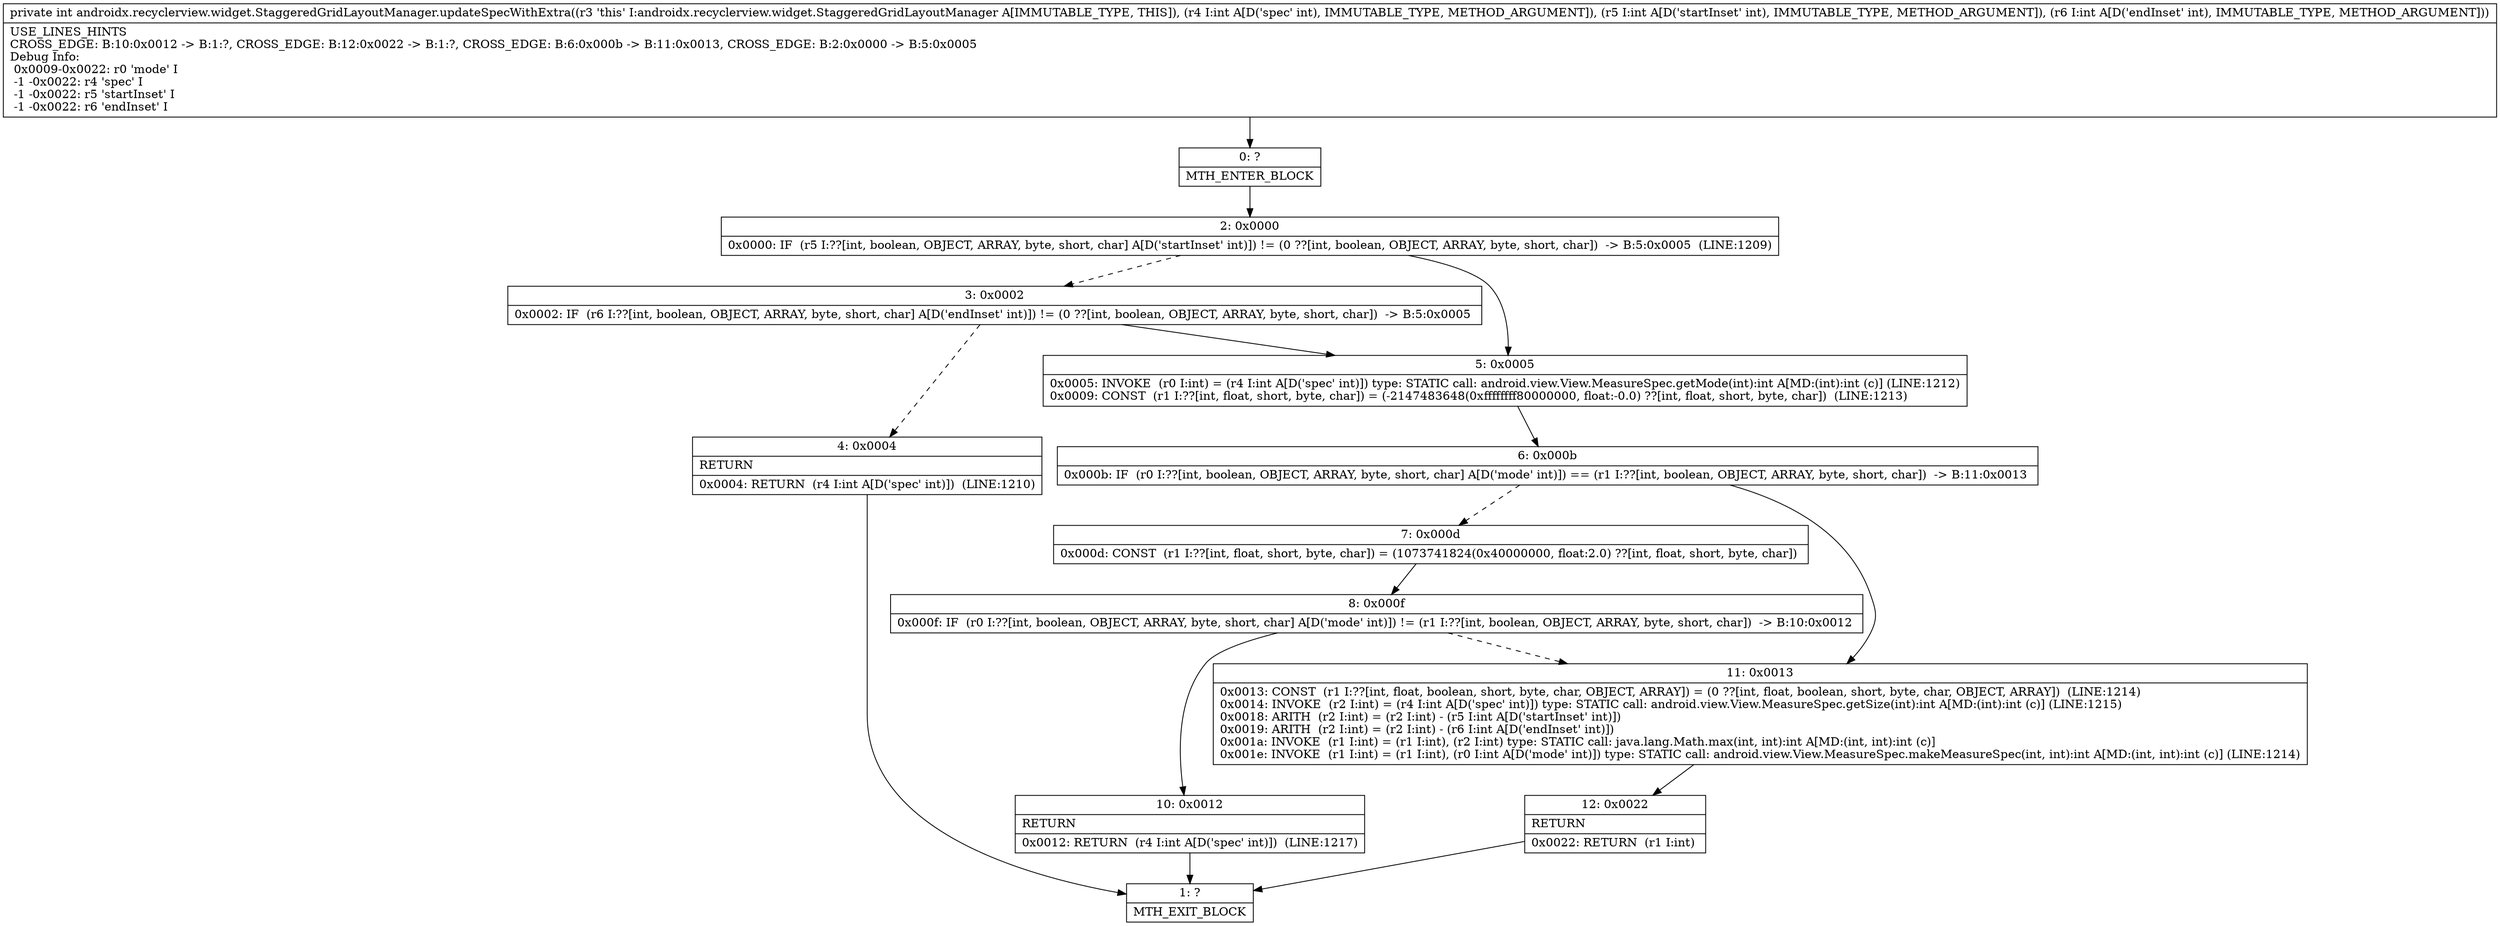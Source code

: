 digraph "CFG forandroidx.recyclerview.widget.StaggeredGridLayoutManager.updateSpecWithExtra(III)I" {
Node_0 [shape=record,label="{0\:\ ?|MTH_ENTER_BLOCK\l}"];
Node_2 [shape=record,label="{2\:\ 0x0000|0x0000: IF  (r5 I:??[int, boolean, OBJECT, ARRAY, byte, short, char] A[D('startInset' int)]) != (0 ??[int, boolean, OBJECT, ARRAY, byte, short, char])  \-\> B:5:0x0005  (LINE:1209)\l}"];
Node_3 [shape=record,label="{3\:\ 0x0002|0x0002: IF  (r6 I:??[int, boolean, OBJECT, ARRAY, byte, short, char] A[D('endInset' int)]) != (0 ??[int, boolean, OBJECT, ARRAY, byte, short, char])  \-\> B:5:0x0005 \l}"];
Node_4 [shape=record,label="{4\:\ 0x0004|RETURN\l|0x0004: RETURN  (r4 I:int A[D('spec' int)])  (LINE:1210)\l}"];
Node_1 [shape=record,label="{1\:\ ?|MTH_EXIT_BLOCK\l}"];
Node_5 [shape=record,label="{5\:\ 0x0005|0x0005: INVOKE  (r0 I:int) = (r4 I:int A[D('spec' int)]) type: STATIC call: android.view.View.MeasureSpec.getMode(int):int A[MD:(int):int (c)] (LINE:1212)\l0x0009: CONST  (r1 I:??[int, float, short, byte, char]) = (\-2147483648(0xffffffff80000000, float:\-0.0) ??[int, float, short, byte, char])  (LINE:1213)\l}"];
Node_6 [shape=record,label="{6\:\ 0x000b|0x000b: IF  (r0 I:??[int, boolean, OBJECT, ARRAY, byte, short, char] A[D('mode' int)]) == (r1 I:??[int, boolean, OBJECT, ARRAY, byte, short, char])  \-\> B:11:0x0013 \l}"];
Node_7 [shape=record,label="{7\:\ 0x000d|0x000d: CONST  (r1 I:??[int, float, short, byte, char]) = (1073741824(0x40000000, float:2.0) ??[int, float, short, byte, char]) \l}"];
Node_8 [shape=record,label="{8\:\ 0x000f|0x000f: IF  (r0 I:??[int, boolean, OBJECT, ARRAY, byte, short, char] A[D('mode' int)]) != (r1 I:??[int, boolean, OBJECT, ARRAY, byte, short, char])  \-\> B:10:0x0012 \l}"];
Node_10 [shape=record,label="{10\:\ 0x0012|RETURN\l|0x0012: RETURN  (r4 I:int A[D('spec' int)])  (LINE:1217)\l}"];
Node_11 [shape=record,label="{11\:\ 0x0013|0x0013: CONST  (r1 I:??[int, float, boolean, short, byte, char, OBJECT, ARRAY]) = (0 ??[int, float, boolean, short, byte, char, OBJECT, ARRAY])  (LINE:1214)\l0x0014: INVOKE  (r2 I:int) = (r4 I:int A[D('spec' int)]) type: STATIC call: android.view.View.MeasureSpec.getSize(int):int A[MD:(int):int (c)] (LINE:1215)\l0x0018: ARITH  (r2 I:int) = (r2 I:int) \- (r5 I:int A[D('startInset' int)]) \l0x0019: ARITH  (r2 I:int) = (r2 I:int) \- (r6 I:int A[D('endInset' int)]) \l0x001a: INVOKE  (r1 I:int) = (r1 I:int), (r2 I:int) type: STATIC call: java.lang.Math.max(int, int):int A[MD:(int, int):int (c)]\l0x001e: INVOKE  (r1 I:int) = (r1 I:int), (r0 I:int A[D('mode' int)]) type: STATIC call: android.view.View.MeasureSpec.makeMeasureSpec(int, int):int A[MD:(int, int):int (c)] (LINE:1214)\l}"];
Node_12 [shape=record,label="{12\:\ 0x0022|RETURN\l|0x0022: RETURN  (r1 I:int) \l}"];
MethodNode[shape=record,label="{private int androidx.recyclerview.widget.StaggeredGridLayoutManager.updateSpecWithExtra((r3 'this' I:androidx.recyclerview.widget.StaggeredGridLayoutManager A[IMMUTABLE_TYPE, THIS]), (r4 I:int A[D('spec' int), IMMUTABLE_TYPE, METHOD_ARGUMENT]), (r5 I:int A[D('startInset' int), IMMUTABLE_TYPE, METHOD_ARGUMENT]), (r6 I:int A[D('endInset' int), IMMUTABLE_TYPE, METHOD_ARGUMENT]))  | USE_LINES_HINTS\lCROSS_EDGE: B:10:0x0012 \-\> B:1:?, CROSS_EDGE: B:12:0x0022 \-\> B:1:?, CROSS_EDGE: B:6:0x000b \-\> B:11:0x0013, CROSS_EDGE: B:2:0x0000 \-\> B:5:0x0005\lDebug Info:\l  0x0009\-0x0022: r0 'mode' I\l  \-1 \-0x0022: r4 'spec' I\l  \-1 \-0x0022: r5 'startInset' I\l  \-1 \-0x0022: r6 'endInset' I\l}"];
MethodNode -> Node_0;Node_0 -> Node_2;
Node_2 -> Node_3[style=dashed];
Node_2 -> Node_5;
Node_3 -> Node_4[style=dashed];
Node_3 -> Node_5;
Node_4 -> Node_1;
Node_5 -> Node_6;
Node_6 -> Node_7[style=dashed];
Node_6 -> Node_11;
Node_7 -> Node_8;
Node_8 -> Node_10;
Node_8 -> Node_11[style=dashed];
Node_10 -> Node_1;
Node_11 -> Node_12;
Node_12 -> Node_1;
}

